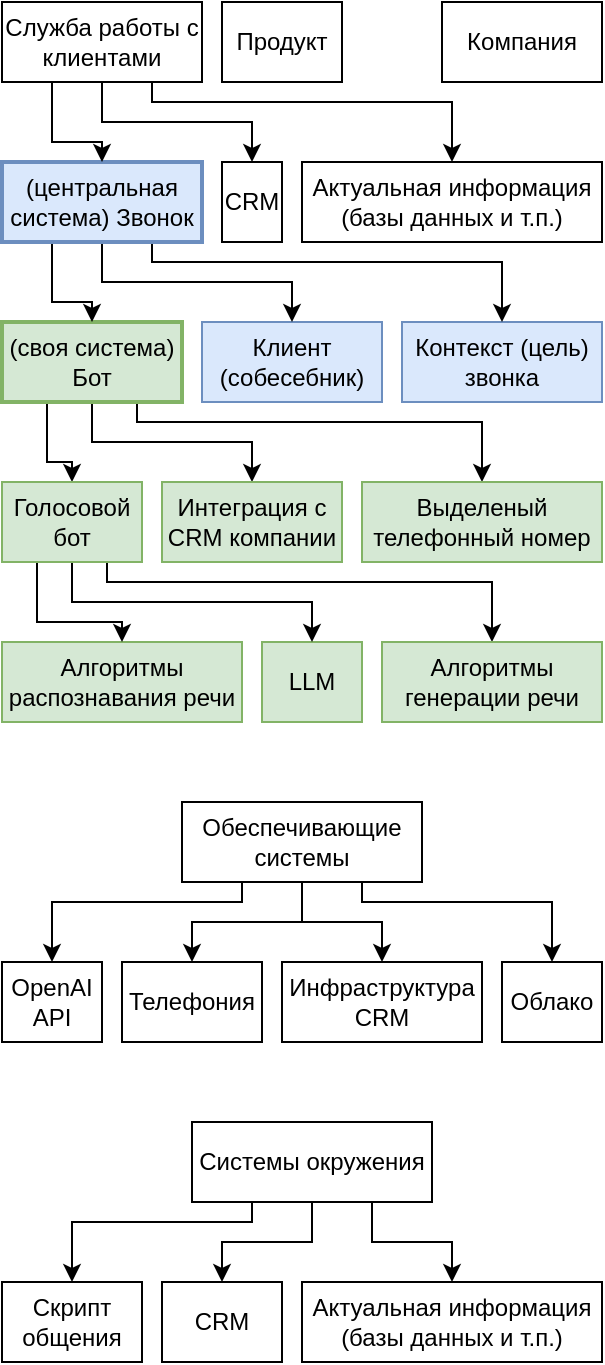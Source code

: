 <mxfile version="26.0.5">
  <diagram name="Page-1" id="xwc9D1xMEx63HCuodD_7">
    <mxGraphModel dx="819" dy="448" grid="1" gridSize="10" guides="1" tooltips="1" connect="1" arrows="1" fold="1" page="1" pageScale="1" pageWidth="850" pageHeight="1100" math="0" shadow="0">
      <root>
        <mxCell id="0" />
        <mxCell id="1" parent="0" />
        <mxCell id="eGUReGT0A570qVKPgOOu-118" style="edgeStyle=orthogonalEdgeStyle;rounded=0;orthogonalLoop=1;jettySize=auto;html=1;exitX=0.25;exitY=1;exitDx=0;exitDy=0;entryX=0.5;entryY=0;entryDx=0;entryDy=0;" edge="1" parent="1" source="eGUReGT0A570qVKPgOOu-29" target="eGUReGT0A570qVKPgOOu-113">
          <mxGeometry relative="1" as="geometry">
            <Array as="points">
              <mxPoint x="342" y="590" />
              <mxPoint x="355" y="590" />
            </Array>
          </mxGeometry>
        </mxCell>
        <mxCell id="eGUReGT0A570qVKPgOOu-119" style="edgeStyle=orthogonalEdgeStyle;rounded=0;orthogonalLoop=1;jettySize=auto;html=1;exitX=0.5;exitY=1;exitDx=0;exitDy=0;entryX=0.5;entryY=0;entryDx=0;entryDy=0;" edge="1" parent="1" source="eGUReGT0A570qVKPgOOu-29" target="eGUReGT0A570qVKPgOOu-31">
          <mxGeometry relative="1" as="geometry" />
        </mxCell>
        <mxCell id="eGUReGT0A570qVKPgOOu-120" style="edgeStyle=orthogonalEdgeStyle;rounded=0;orthogonalLoop=1;jettySize=auto;html=1;exitX=0.75;exitY=1;exitDx=0;exitDy=0;entryX=0.5;entryY=0;entryDx=0;entryDy=0;" edge="1" parent="1" source="eGUReGT0A570qVKPgOOu-29" target="eGUReGT0A570qVKPgOOu-38">
          <mxGeometry relative="1" as="geometry">
            <Array as="points">
              <mxPoint x="388" y="570" />
              <mxPoint x="560" y="570" />
            </Array>
          </mxGeometry>
        </mxCell>
        <mxCell id="eGUReGT0A570qVKPgOOu-29" value="(своя система) Бот" style="whiteSpace=wrap;html=1;fillColor=#d5e8d4;strokeColor=#82b366;strokeWidth=2;" vertex="1" parent="1">
          <mxGeometry x="320" y="520" width="90" height="40" as="geometry" />
        </mxCell>
        <mxCell id="eGUReGT0A570qVKPgOOu-30" value="Контекст (цель) звонка" style="whiteSpace=wrap;html=1;fillColor=#dae8fc;strokeColor=#6c8ebf;" vertex="1" parent="1">
          <mxGeometry x="520" y="520" width="100" height="40" as="geometry" />
        </mxCell>
        <mxCell id="eGUReGT0A570qVKPgOOu-31" value="Интеграция с CRM компании" style="whiteSpace=wrap;html=1;fillColor=#d5e8d4;strokeColor=#82b366;" vertex="1" parent="1">
          <mxGeometry x="400" y="600" width="90" height="40" as="geometry" />
        </mxCell>
        <mxCell id="eGUReGT0A570qVKPgOOu-33" value="Алгоритмы распознавания речи" style="whiteSpace=wrap;html=1;fillColor=#d5e8d4;strokeColor=#82b366;" vertex="1" parent="1">
          <mxGeometry x="320" y="680" width="120" height="40" as="geometry" />
        </mxCell>
        <mxCell id="eGUReGT0A570qVKPgOOu-34" value="Клиент (собесебник)" style="whiteSpace=wrap;html=1;fillColor=#dae8fc;strokeColor=#6c8ebf;" vertex="1" parent="1">
          <mxGeometry x="420" y="520" width="90" height="40" as="geometry" />
        </mxCell>
        <mxCell id="eGUReGT0A570qVKPgOOu-37" value="Инфраструктура CRM" style="whiteSpace=wrap;html=1;" vertex="1" parent="1">
          <mxGeometry x="460" y="840" width="100" height="40" as="geometry" />
        </mxCell>
        <mxCell id="eGUReGT0A570qVKPgOOu-38" value="Выделеный телефонный номер" style="whiteSpace=wrap;html=1;fillColor=#d5e8d4;strokeColor=#82b366;" vertex="1" parent="1">
          <mxGeometry x="500" y="600" width="120" height="40" as="geometry" />
        </mxCell>
        <mxCell id="eGUReGT0A570qVKPgOOu-40" value="Облако" style="whiteSpace=wrap;html=1;" vertex="1" parent="1">
          <mxGeometry x="570" y="840" width="50" height="40" as="geometry" />
        </mxCell>
        <mxCell id="eGUReGT0A570qVKPgOOu-121" style="edgeStyle=orthogonalEdgeStyle;rounded=0;orthogonalLoop=1;jettySize=auto;html=1;exitX=0.25;exitY=1;exitDx=0;exitDy=0;entryX=0.5;entryY=0;entryDx=0;entryDy=0;" edge="1" parent="1" source="eGUReGT0A570qVKPgOOu-55" target="eGUReGT0A570qVKPgOOu-29">
          <mxGeometry relative="1" as="geometry">
            <Array as="points">
              <mxPoint x="345" y="510" />
              <mxPoint x="365" y="510" />
            </Array>
          </mxGeometry>
        </mxCell>
        <mxCell id="eGUReGT0A570qVKPgOOu-122" style="edgeStyle=orthogonalEdgeStyle;rounded=0;orthogonalLoop=1;jettySize=auto;html=1;exitX=0.5;exitY=1;exitDx=0;exitDy=0;entryX=0.5;entryY=0;entryDx=0;entryDy=0;" edge="1" parent="1" source="eGUReGT0A570qVKPgOOu-55" target="eGUReGT0A570qVKPgOOu-34">
          <mxGeometry relative="1" as="geometry" />
        </mxCell>
        <mxCell id="eGUReGT0A570qVKPgOOu-123" style="edgeStyle=orthogonalEdgeStyle;rounded=0;orthogonalLoop=1;jettySize=auto;html=1;exitX=0.75;exitY=1;exitDx=0;exitDy=0;entryX=0.5;entryY=0;entryDx=0;entryDy=0;" edge="1" parent="1" source="eGUReGT0A570qVKPgOOu-55" target="eGUReGT0A570qVKPgOOu-30">
          <mxGeometry relative="1" as="geometry">
            <Array as="points">
              <mxPoint x="395" y="490" />
              <mxPoint x="570" y="490" />
            </Array>
          </mxGeometry>
        </mxCell>
        <mxCell id="eGUReGT0A570qVKPgOOu-55" value="(центральная система) Звонок" style="rounded=0;whiteSpace=wrap;html=1;fillColor=#dae8fc;strokeColor=#6c8ebf;strokeWidth=2;" vertex="1" parent="1">
          <mxGeometry x="320" y="440" width="100" height="40" as="geometry" />
        </mxCell>
        <mxCell id="eGUReGT0A570qVKPgOOu-127" style="edgeStyle=orthogonalEdgeStyle;rounded=0;orthogonalLoop=1;jettySize=auto;html=1;exitX=0.75;exitY=1;exitDx=0;exitDy=0;entryX=0.5;entryY=0;entryDx=0;entryDy=0;" edge="1" parent="1" source="eGUReGT0A570qVKPgOOu-64" target="eGUReGT0A570qVKPgOOu-40">
          <mxGeometry relative="1" as="geometry">
            <Array as="points">
              <mxPoint x="500" y="810" />
              <mxPoint x="595" y="810" />
            </Array>
          </mxGeometry>
        </mxCell>
        <mxCell id="eGUReGT0A570qVKPgOOu-128" style="edgeStyle=orthogonalEdgeStyle;rounded=0;orthogonalLoop=1;jettySize=auto;html=1;exitX=0.25;exitY=1;exitDx=0;exitDy=0;entryX=0.5;entryY=0;entryDx=0;entryDy=0;" edge="1" parent="1" source="eGUReGT0A570qVKPgOOu-64" target="eGUReGT0A570qVKPgOOu-81">
          <mxGeometry relative="1" as="geometry">
            <Array as="points">
              <mxPoint x="440" y="810" />
              <mxPoint x="345" y="810" />
            </Array>
          </mxGeometry>
        </mxCell>
        <mxCell id="eGUReGT0A570qVKPgOOu-130" style="edgeStyle=orthogonalEdgeStyle;rounded=0;orthogonalLoop=1;jettySize=auto;html=1;exitX=0.5;exitY=1;exitDx=0;exitDy=0;entryX=0.5;entryY=0;entryDx=0;entryDy=0;" edge="1" parent="1" source="eGUReGT0A570qVKPgOOu-64" target="eGUReGT0A570qVKPgOOu-37">
          <mxGeometry relative="1" as="geometry" />
        </mxCell>
        <mxCell id="eGUReGT0A570qVKPgOOu-131" style="edgeStyle=orthogonalEdgeStyle;rounded=0;orthogonalLoop=1;jettySize=auto;html=1;exitX=0.5;exitY=1;exitDx=0;exitDy=0;entryX=0.5;entryY=0;entryDx=0;entryDy=0;" edge="1" parent="1" source="eGUReGT0A570qVKPgOOu-64" target="eGUReGT0A570qVKPgOOu-77">
          <mxGeometry relative="1" as="geometry" />
        </mxCell>
        <mxCell id="eGUReGT0A570qVKPgOOu-64" value="Обеспечивающие системы" style="rounded=0;whiteSpace=wrap;html=1;" vertex="1" parent="1">
          <mxGeometry x="410" y="760" width="120" height="40" as="geometry" />
        </mxCell>
        <mxCell id="eGUReGT0A570qVKPgOOu-77" value="Телефония" style="whiteSpace=wrap;html=1;" vertex="1" parent="1">
          <mxGeometry x="380" y="840" width="70" height="40" as="geometry" />
        </mxCell>
        <mxCell id="eGUReGT0A570qVKPgOOu-81" value="OpenAI API" style="rounded=0;whiteSpace=wrap;html=1;" vertex="1" parent="1">
          <mxGeometry x="320" y="840" width="50" height="40" as="geometry" />
        </mxCell>
        <mxCell id="eGUReGT0A570qVKPgOOu-124" style="edgeStyle=orthogonalEdgeStyle;rounded=0;orthogonalLoop=1;jettySize=auto;html=1;exitX=0.25;exitY=1;exitDx=0;exitDy=0;entryX=0.5;entryY=0;entryDx=0;entryDy=0;" edge="1" parent="1" source="eGUReGT0A570qVKPgOOu-92" target="eGUReGT0A570qVKPgOOu-55">
          <mxGeometry relative="1" as="geometry">
            <Array as="points">
              <mxPoint x="345" y="430" />
              <mxPoint x="370" y="430" />
            </Array>
          </mxGeometry>
        </mxCell>
        <mxCell id="eGUReGT0A570qVKPgOOu-125" style="edgeStyle=orthogonalEdgeStyle;rounded=0;orthogonalLoop=1;jettySize=auto;html=1;exitX=0.5;exitY=1;exitDx=0;exitDy=0;entryX=0.5;entryY=0;entryDx=0;entryDy=0;" edge="1" parent="1" source="eGUReGT0A570qVKPgOOu-92" target="eGUReGT0A570qVKPgOOu-96">
          <mxGeometry relative="1" as="geometry">
            <Array as="points">
              <mxPoint x="370" y="420" />
              <mxPoint x="445" y="420" />
            </Array>
          </mxGeometry>
        </mxCell>
        <mxCell id="eGUReGT0A570qVKPgOOu-126" style="edgeStyle=orthogonalEdgeStyle;rounded=0;orthogonalLoop=1;jettySize=auto;html=1;exitX=0.75;exitY=1;exitDx=0;exitDy=0;entryX=0.5;entryY=0;entryDx=0;entryDy=0;" edge="1" parent="1" source="eGUReGT0A570qVKPgOOu-92" target="eGUReGT0A570qVKPgOOu-97">
          <mxGeometry relative="1" as="geometry">
            <Array as="points">
              <mxPoint x="395" y="410" />
              <mxPoint x="545" y="410" />
            </Array>
          </mxGeometry>
        </mxCell>
        <mxCell id="eGUReGT0A570qVKPgOOu-92" value="Служба работы с клиентами" style="rounded=0;whiteSpace=wrap;html=1;" vertex="1" parent="1">
          <mxGeometry x="320" y="360" width="100" height="40" as="geometry" />
        </mxCell>
        <mxCell id="eGUReGT0A570qVKPgOOu-93" style="edgeStyle=orthogonalEdgeStyle;rounded=0;orthogonalLoop=1;jettySize=auto;html=1;exitX=0.5;exitY=1;exitDx=0;exitDy=0;" edge="1" parent="1" source="eGUReGT0A570qVKPgOOu-92" target="eGUReGT0A570qVKPgOOu-92">
          <mxGeometry relative="1" as="geometry" />
        </mxCell>
        <mxCell id="eGUReGT0A570qVKPgOOu-96" value="CRM" style="rounded=0;whiteSpace=wrap;html=1;" vertex="1" parent="1">
          <mxGeometry x="430" y="440" width="30" height="40" as="geometry" />
        </mxCell>
        <mxCell id="eGUReGT0A570qVKPgOOu-97" value="Актуальная информация (базы данных и т.п.)" style="rounded=0;whiteSpace=wrap;html=1;" vertex="1" parent="1">
          <mxGeometry x="470" y="440" width="150" height="40" as="geometry" />
        </mxCell>
        <mxCell id="eGUReGT0A570qVKPgOOu-100" value="Компания" style="rounded=0;whiteSpace=wrap;html=1;" vertex="1" parent="1">
          <mxGeometry x="540" y="360" width="80" height="40" as="geometry" />
        </mxCell>
        <mxCell id="eGUReGT0A570qVKPgOOu-101" value="Продукт" style="rounded=0;whiteSpace=wrap;html=1;" vertex="1" parent="1">
          <mxGeometry x="430" y="360" width="60" height="40" as="geometry" />
        </mxCell>
        <mxCell id="eGUReGT0A570qVKPgOOu-132" style="edgeStyle=orthogonalEdgeStyle;rounded=0;orthogonalLoop=1;jettySize=auto;html=1;exitX=0.75;exitY=1;exitDx=0;exitDy=0;entryX=0.5;entryY=0;entryDx=0;entryDy=0;" edge="1" parent="1" source="eGUReGT0A570qVKPgOOu-107" target="eGUReGT0A570qVKPgOOu-108">
          <mxGeometry relative="1" as="geometry" />
        </mxCell>
        <mxCell id="eGUReGT0A570qVKPgOOu-133" style="edgeStyle=orthogonalEdgeStyle;rounded=0;orthogonalLoop=1;jettySize=auto;html=1;exitX=0.25;exitY=1;exitDx=0;exitDy=0;entryX=0.5;entryY=0;entryDx=0;entryDy=0;" edge="1" parent="1" source="eGUReGT0A570qVKPgOOu-107" target="eGUReGT0A570qVKPgOOu-111">
          <mxGeometry relative="1" as="geometry">
            <Array as="points">
              <mxPoint x="445" y="970" />
              <mxPoint x="355" y="970" />
            </Array>
          </mxGeometry>
        </mxCell>
        <mxCell id="eGUReGT0A570qVKPgOOu-134" style="edgeStyle=orthogonalEdgeStyle;rounded=0;orthogonalLoop=1;jettySize=auto;html=1;exitX=0.5;exitY=1;exitDx=0;exitDy=0;entryX=0.5;entryY=0;entryDx=0;entryDy=0;" edge="1" parent="1" source="eGUReGT0A570qVKPgOOu-107" target="eGUReGT0A570qVKPgOOu-110">
          <mxGeometry relative="1" as="geometry" />
        </mxCell>
        <mxCell id="eGUReGT0A570qVKPgOOu-107" value="Системы окружения" style="rounded=0;whiteSpace=wrap;html=1;" vertex="1" parent="1">
          <mxGeometry x="415" y="920" width="120" height="40" as="geometry" />
        </mxCell>
        <mxCell id="eGUReGT0A570qVKPgOOu-108" value="Актуальная информация (базы данных и т.п.)" style="whiteSpace=wrap;html=1;" vertex="1" parent="1">
          <mxGeometry x="470" y="1000" width="150" height="40" as="geometry" />
        </mxCell>
        <mxCell id="eGUReGT0A570qVKPgOOu-110" value="CRM" style="whiteSpace=wrap;html=1;" vertex="1" parent="1">
          <mxGeometry x="400" y="1000" width="60" height="40" as="geometry" />
        </mxCell>
        <mxCell id="eGUReGT0A570qVKPgOOu-111" value="Скрипт общения" style="rounded=0;whiteSpace=wrap;html=1;" vertex="1" parent="1">
          <mxGeometry x="320" y="1000" width="70" height="40" as="geometry" />
        </mxCell>
        <mxCell id="eGUReGT0A570qVKPgOOu-112" value="LLM" style="whiteSpace=wrap;html=1;fillColor=#d5e8d4;strokeColor=#82b366;" vertex="1" parent="1">
          <mxGeometry x="450" y="680" width="50" height="40" as="geometry" />
        </mxCell>
        <mxCell id="eGUReGT0A570qVKPgOOu-115" style="edgeStyle=orthogonalEdgeStyle;rounded=0;orthogonalLoop=1;jettySize=auto;html=1;exitX=0.25;exitY=1;exitDx=0;exitDy=0;entryX=0.5;entryY=0;entryDx=0;entryDy=0;" edge="1" parent="1" source="eGUReGT0A570qVKPgOOu-113" target="eGUReGT0A570qVKPgOOu-33">
          <mxGeometry relative="1" as="geometry">
            <Array as="points">
              <mxPoint x="338" y="670" />
              <mxPoint x="380" y="670" />
            </Array>
          </mxGeometry>
        </mxCell>
        <mxCell id="eGUReGT0A570qVKPgOOu-116" style="edgeStyle=orthogonalEdgeStyle;rounded=0;orthogonalLoop=1;jettySize=auto;html=1;exitX=0.5;exitY=1;exitDx=0;exitDy=0;entryX=0.5;entryY=0;entryDx=0;entryDy=0;" edge="1" parent="1" source="eGUReGT0A570qVKPgOOu-113" target="eGUReGT0A570qVKPgOOu-112">
          <mxGeometry relative="1" as="geometry" />
        </mxCell>
        <mxCell id="eGUReGT0A570qVKPgOOu-117" style="edgeStyle=orthogonalEdgeStyle;rounded=0;orthogonalLoop=1;jettySize=auto;html=1;exitX=0.75;exitY=1;exitDx=0;exitDy=0;entryX=0.5;entryY=0;entryDx=0;entryDy=0;" edge="1" parent="1" source="eGUReGT0A570qVKPgOOu-113" target="eGUReGT0A570qVKPgOOu-114">
          <mxGeometry relative="1" as="geometry">
            <Array as="points">
              <mxPoint x="372" y="650" />
              <mxPoint x="565" y="650" />
            </Array>
          </mxGeometry>
        </mxCell>
        <mxCell id="eGUReGT0A570qVKPgOOu-113" value="Голосовой бот" style="whiteSpace=wrap;html=1;fillColor=#d5e8d4;strokeColor=#82b366;" vertex="1" parent="1">
          <mxGeometry x="320" y="600" width="70" height="40" as="geometry" />
        </mxCell>
        <mxCell id="eGUReGT0A570qVKPgOOu-114" value="Алгоритмы генерации речи" style="whiteSpace=wrap;html=1;fillColor=#d5e8d4;strokeColor=#82b366;" vertex="1" parent="1">
          <mxGeometry x="510" y="680" width="110" height="40" as="geometry" />
        </mxCell>
      </root>
    </mxGraphModel>
  </diagram>
</mxfile>
